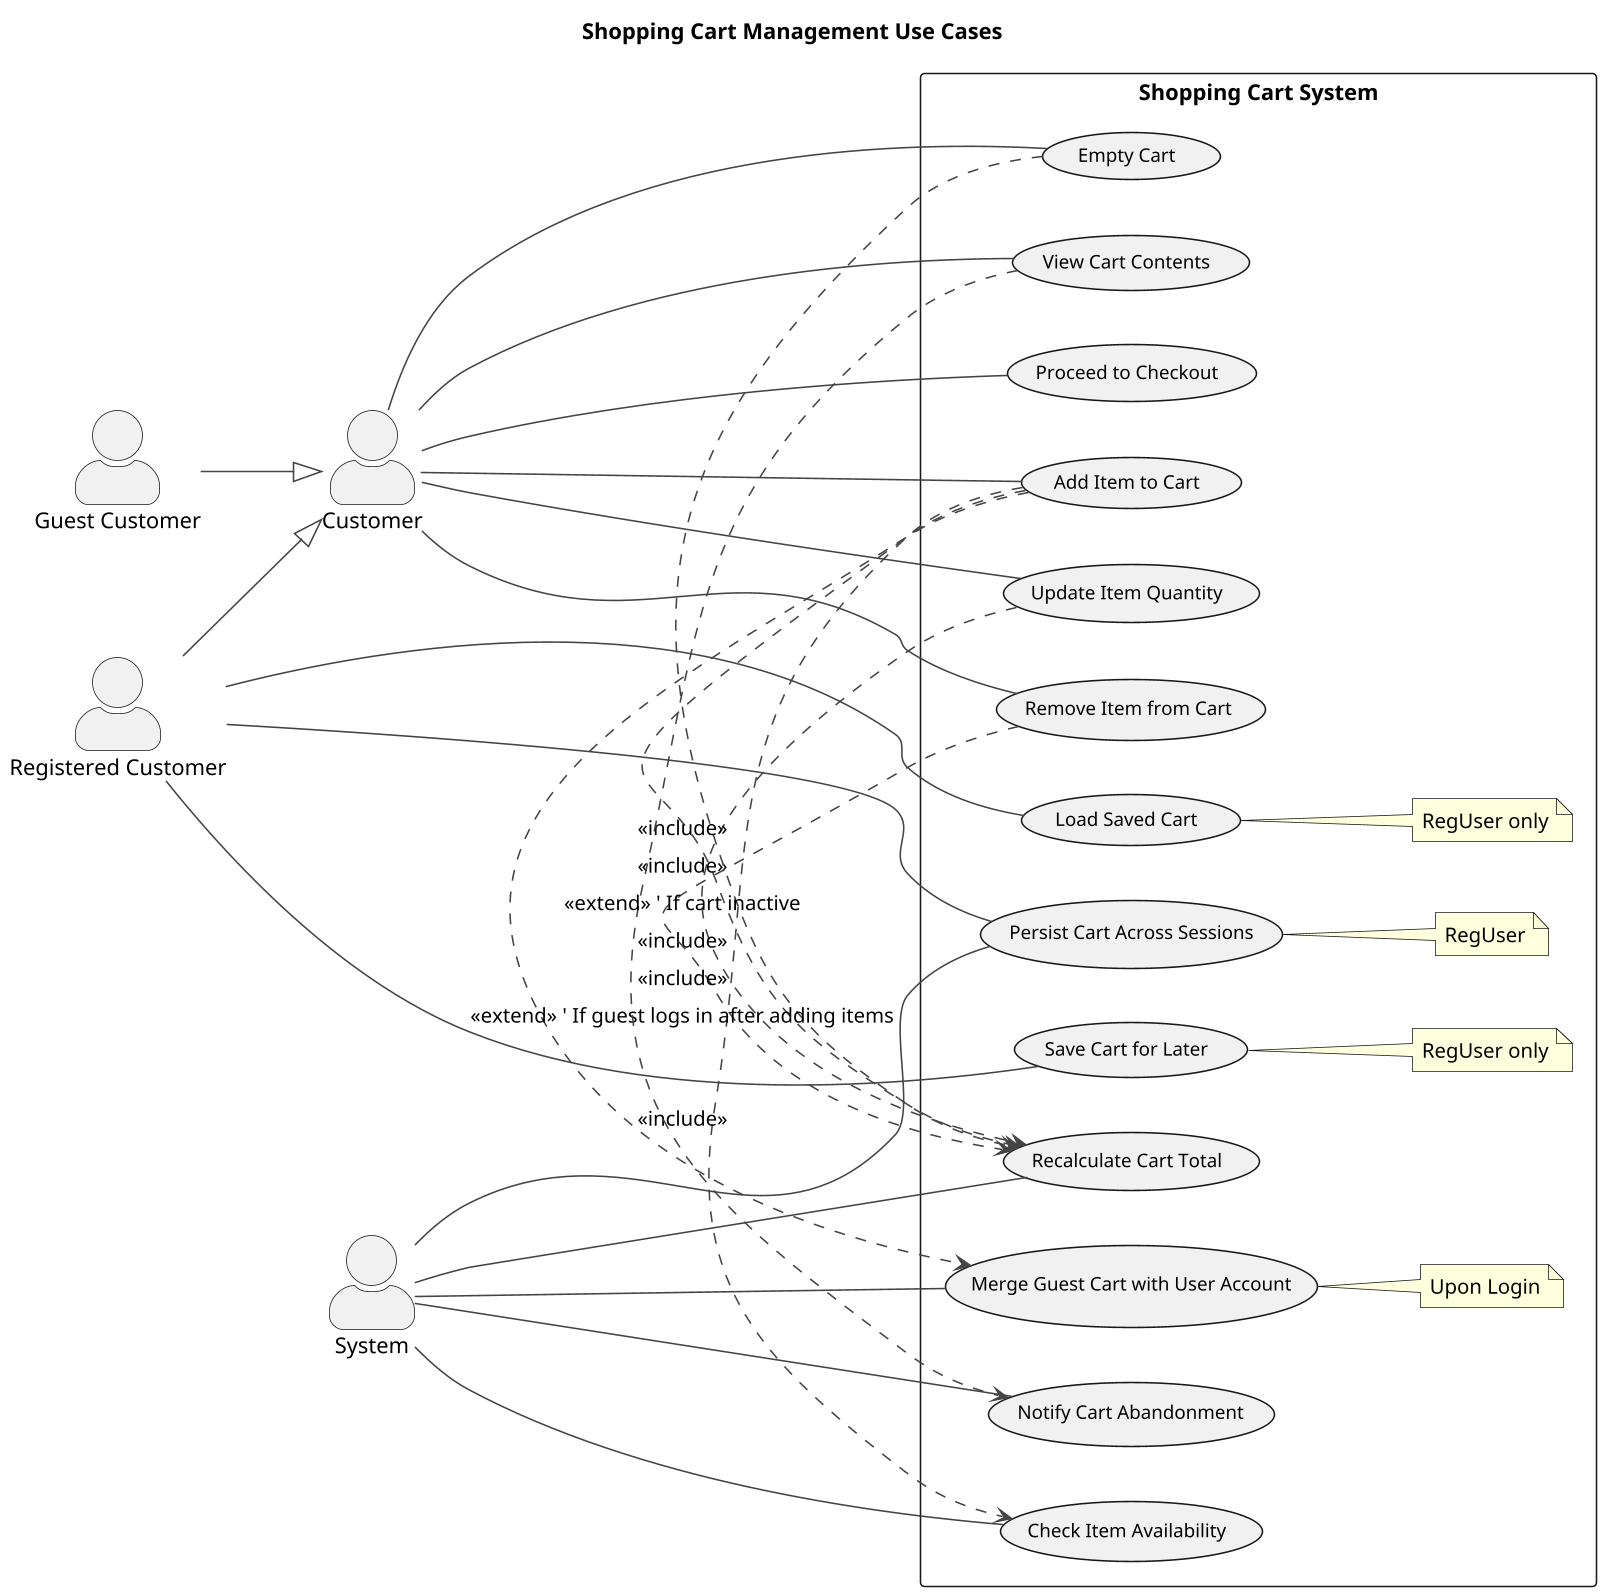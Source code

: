 @startuml shopping-cart-management-use-case
' Fix for clipping issues with comprehensive diagrams
skinparam Rankdir top-to-bottom
skinparam dpi 150
skinparam pageMargin 10
skinparam pageExternalColor white
scale max 2000 width

' Basic styling
skinparam ActorStyle awesome
skinparam ArrowColor #444444
skinparam shadowing false
skinparam defaultTextAlignment center
skinparam Handwritten false
skinparam UsecaseBorderThickness 1
skinparam UsecaseFontSize 12
skinparam ActorFontSize 14

title Shopping Cart Management Use Cases

left to right direction

actor "Customer" as Cust
actor "Guest Customer" as GuestCust
actor "Registered Customer" as RegCust
actor "System"

GuestCust --|> Cust
RegCust --|> Cust

rectangle "Shopping Cart System" {
  usecase "Add Item to Cart" as UC_AddItem
  usecase "View Cart Contents" as UC_ViewCart
  usecase "Update Item Quantity" as UC_UpdateQty
  usecase "Remove Item from Cart" as UC_RemoveItem
  usecase "Empty Cart" as UC_EmptyCart
  usecase "Save Cart for Later" as UC_SaveCart
  note right of UC_SaveCart: RegUser only
  usecase "Load Saved Cart" as UC_LoadCart
  note right of UC_LoadCart: RegUser only
  usecase "Proceed to Checkout" as UC_ProceedToCheckout
  usecase "Recalculate Cart Total" as UC_RecalcTotal
  usecase "Check Item Availability" as UC_CheckAvailability
  usecase "Merge Guest Cart with User Account" as UC_MergeCart
  note right of UC_MergeCart: Upon Login
  usecase "Persist Cart Across Sessions" as UC_PersistCart
  note right of UC_PersistCart: RegUser
  usecase "Notify Cart Abandonment" as UC_NotifyAbandon

  ' --- Customer to Use Case Relationships ---
  Cust -- UC_AddItem
  UC_AddItem .> UC_CheckAvailability : <<include>>
  UC_AddItem .> UC_RecalcTotal : <<include>>
  Cust -- UC_ViewCart
  Cust -- UC_UpdateQty
  UC_UpdateQty .> UC_RecalcTotal : <<include>>
  Cust -- UC_RemoveItem
  UC_RemoveItem .> UC_RecalcTotal : <<include>>
  Cust -- UC_EmptyCart
  UC_EmptyCart .> UC_RecalcTotal : <<include>>
  Cust -- UC_ProceedToCheckout

  ' --- Registered Customer Specific ---
  RegCust -- UC_SaveCart
  RegCust -- UC_LoadCart
  RegCust -- UC_PersistCart

  ' --- System to Use Case Relationships ---
  System -- UC_RecalcTotal
  System -- UC_CheckAvailability
  System -- UC_MergeCart
  UC_AddItem .> UC_MergeCart : <<extend>> ' If guest logs in after adding items
  System -- UC_PersistCart
  System -- UC_NotifyAbandon
  UC_ViewCart .> UC_NotifyAbandon : <<extend>> ' If cart inactive

}

@enduml
